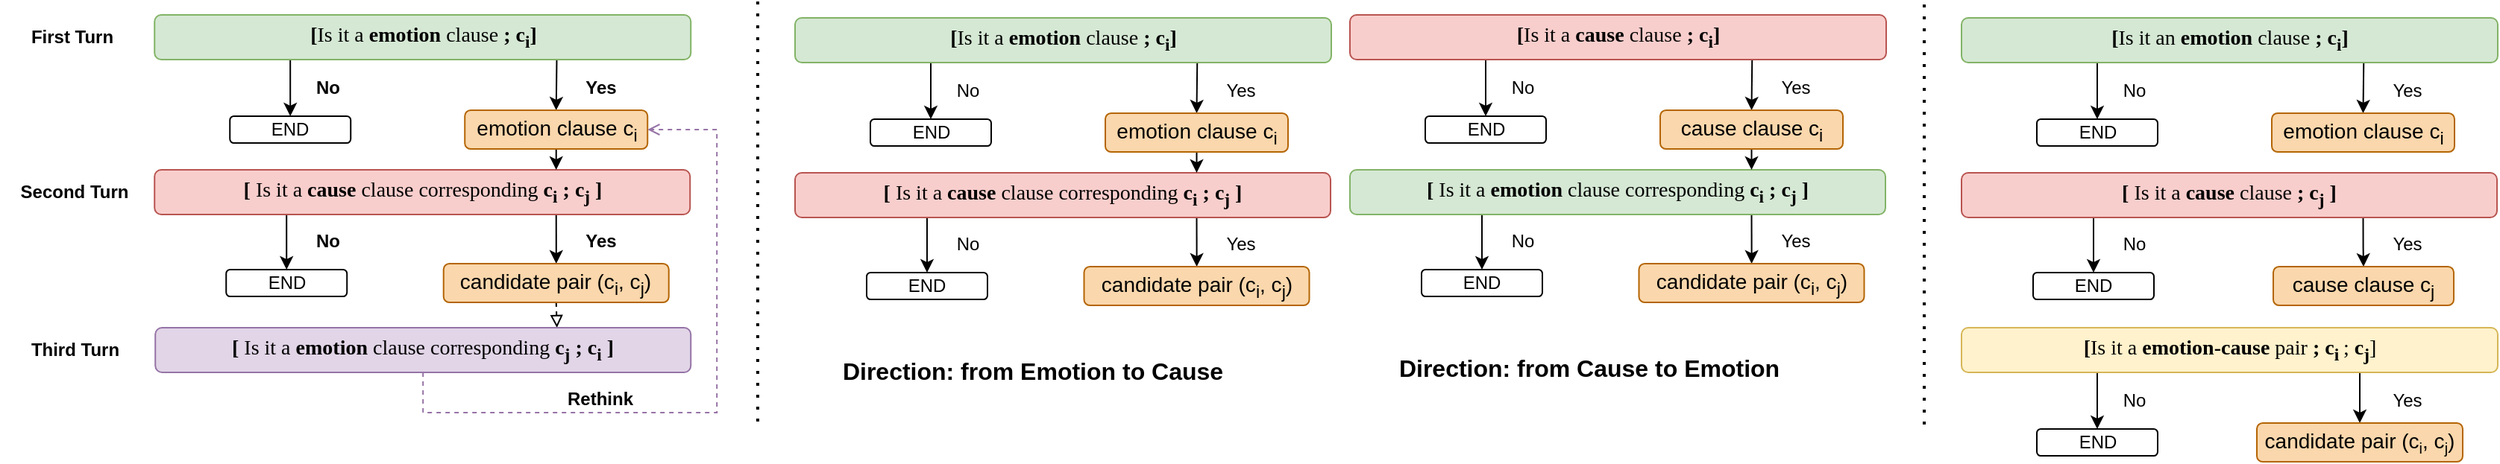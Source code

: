 <mxfile version="14.9.3" type="github">
  <diagram id="mBf7XqMYEkYWZMNUttf4" name="Page-1">
    <mxGraphModel dx="1056" dy="576" grid="0" gridSize="10" guides="1" tooltips="1" connect="1" arrows="1" fold="1" page="1" pageScale="1" pageWidth="1700" pageHeight="330" math="0" shadow="0">
      <root>
        <mxCell id="0" />
        <mxCell id="1" parent="0" />
        <mxCell id="mlQqfWyMBUNmMCPU1aK_-23" style="edgeStyle=orthogonalEdgeStyle;rounded=0;orthogonalLoop=1;jettySize=auto;html=1;exitX=0.25;exitY=1;exitDx=0;exitDy=0;entryX=0.5;entryY=0;entryDx=0;entryDy=0;" parent="1" source="mlQqfWyMBUNmMCPU1aK_-25" target="mlQqfWyMBUNmMCPU1aK_-26" edge="1">
          <mxGeometry relative="1" as="geometry" />
        </mxCell>
        <mxCell id="mlQqfWyMBUNmMCPU1aK_-24" style="edgeStyle=orthogonalEdgeStyle;rounded=0;orthogonalLoop=1;jettySize=auto;html=1;exitX=0.75;exitY=1;exitDx=0;exitDy=0;entryX=0.5;entryY=0;entryDx=0;entryDy=0;" parent="1" source="mlQqfWyMBUNmMCPU1aK_-25" target="mlQqfWyMBUNmMCPU1aK_-31" edge="1">
          <mxGeometry relative="1" as="geometry" />
        </mxCell>
        <mxCell id="mlQqfWyMBUNmMCPU1aK_-25" value="&lt;font style=&quot;font-size: 14px&quot;&gt;&lt;font face=&quot;Verdana&quot;&gt;&lt;b&gt;[&lt;/b&gt;&lt;/font&gt;&lt;span style=&quot;font-family: &amp;#34;verdana&amp;#34;&quot;&gt;Is it a&amp;nbsp;&lt;/span&gt;&lt;b style=&quot;font-family: &amp;#34;verdana&amp;#34;&quot;&gt;emotion&lt;/b&gt;&lt;span style=&quot;font-family: &amp;#34;verdana&amp;#34;&quot;&gt;&amp;nbsp;clause&amp;nbsp;&lt;/span&gt;&lt;b style=&quot;font-family: &amp;#34;verdana&amp;#34;&quot;&gt;;&lt;/b&gt;&lt;span style=&quot;font-family: &amp;#34;verdana&amp;#34;&quot;&gt;&amp;nbsp;&lt;b&gt;c&lt;sub&gt;i&lt;/sub&gt;]&lt;/b&gt;&lt;/span&gt;&lt;/font&gt;" style="rounded=1;whiteSpace=wrap;html=1;fillColor=#d5e8d4;strokeColor=#82b366;" parent="1" vertex="1">
          <mxGeometry x="533" y="20" width="359.5" height="30" as="geometry" />
        </mxCell>
        <mxCell id="mlQqfWyMBUNmMCPU1aK_-26" value="END" style="rounded=1;whiteSpace=wrap;html=1;" parent="1" vertex="1">
          <mxGeometry x="583.5" y="88" width="81" height="18" as="geometry" />
        </mxCell>
        <mxCell id="mlQqfWyMBUNmMCPU1aK_-27" style="edgeStyle=orthogonalEdgeStyle;rounded=0;orthogonalLoop=1;jettySize=auto;html=1;exitX=0.25;exitY=1;exitDx=0;exitDy=0;entryX=0.5;entryY=0;entryDx=0;entryDy=0;" parent="1" source="mlQqfWyMBUNmMCPU1aK_-29" target="mlQqfWyMBUNmMCPU1aK_-32" edge="1">
          <mxGeometry relative="1" as="geometry" />
        </mxCell>
        <mxCell id="mlQqfWyMBUNmMCPU1aK_-28" style="edgeStyle=orthogonalEdgeStyle;rounded=0;orthogonalLoop=1;jettySize=auto;html=1;exitX=0.75;exitY=1;exitDx=0;exitDy=0;" parent="1" source="mlQqfWyMBUNmMCPU1aK_-29" target="mlQqfWyMBUNmMCPU1aK_-34" edge="1">
          <mxGeometry relative="1" as="geometry" />
        </mxCell>
        <mxCell id="mlQqfWyMBUNmMCPU1aK_-29" value="&lt;font style=&quot;font-size: 14px&quot; face=&quot;Verdana&quot;&gt;&lt;b&gt;[&lt;/b&gt; Is it a &lt;b&gt;cause&lt;/b&gt; clause corresponding &lt;b&gt;c&lt;sub&gt;i&lt;/sub&gt;&lt;/b&gt; &lt;b&gt;;&lt;/b&gt; &lt;b&gt;c&lt;sub&gt;j&lt;/sub&gt;&amp;nbsp;]&lt;/b&gt;&lt;/font&gt;" style="rounded=1;whiteSpace=wrap;html=1;fillColor=#f8cecc;strokeColor=#b85450;" parent="1" vertex="1">
          <mxGeometry x="533" y="124" width="359" height="30" as="geometry" />
        </mxCell>
        <mxCell id="mlQqfWyMBUNmMCPU1aK_-30" style="edgeStyle=orthogonalEdgeStyle;rounded=0;orthogonalLoop=1;jettySize=auto;html=1;exitX=0.5;exitY=1;exitDx=0;exitDy=0;entryX=0.75;entryY=0;entryDx=0;entryDy=0;" parent="1" source="mlQqfWyMBUNmMCPU1aK_-31" target="mlQqfWyMBUNmMCPU1aK_-29" edge="1">
          <mxGeometry relative="1" as="geometry" />
        </mxCell>
        <mxCell id="mlQqfWyMBUNmMCPU1aK_-31" value="&lt;font style=&quot;font-size: 14px&quot;&gt;emotion clause c&lt;sub&gt;i&lt;/sub&gt;&lt;/font&gt;" style="rounded=1;whiteSpace=wrap;html=1;fillColor=#fad7ac;strokeColor=#b46504;" parent="1" vertex="1">
          <mxGeometry x="741" y="84" width="122.5" height="26" as="geometry" />
        </mxCell>
        <mxCell id="mlQqfWyMBUNmMCPU1aK_-32" value="END" style="rounded=1;whiteSpace=wrap;html=1;" parent="1" vertex="1">
          <mxGeometry x="581" y="191" width="81" height="18" as="geometry" />
        </mxCell>
        <mxCell id="mlQqfWyMBUNmMCPU1aK_-34" value="&lt;font style=&quot;font-size: 14px&quot;&gt;candidate pair (c&lt;sub&gt;i&lt;/sub&gt;, c&lt;sub&gt;j&lt;/sub&gt;)&lt;/font&gt;" style="rounded=1;whiteSpace=wrap;html=1;fillColor=#fad7ac;strokeColor=#b46504;" parent="1" vertex="1">
          <mxGeometry x="726.75" y="187" width="151" height="26" as="geometry" />
        </mxCell>
        <mxCell id="mlQqfWyMBUNmMCPU1aK_-40" value="No" style="text;html=1;strokeColor=none;fillColor=none;align=center;verticalAlign=middle;whiteSpace=wrap;rounded=0;" parent="1" vertex="1">
          <mxGeometry x="629" y="162" width="40" height="20" as="geometry" />
        </mxCell>
        <mxCell id="mlQqfWyMBUNmMCPU1aK_-41" value="Yes" style="text;html=1;strokeColor=none;fillColor=none;align=center;verticalAlign=middle;whiteSpace=wrap;rounded=0;" parent="1" vertex="1">
          <mxGeometry x="812" y="162" width="40" height="20" as="geometry" />
        </mxCell>
        <mxCell id="mlQqfWyMBUNmMCPU1aK_-43" value="No" style="text;html=1;strokeColor=none;fillColor=none;align=center;verticalAlign=middle;whiteSpace=wrap;rounded=0;" parent="1" vertex="1">
          <mxGeometry x="629" y="59" width="40" height="20" as="geometry" />
        </mxCell>
        <mxCell id="mlQqfWyMBUNmMCPU1aK_-44" value="Yes" style="text;html=1;strokeColor=none;fillColor=none;align=center;verticalAlign=middle;whiteSpace=wrap;rounded=0;" parent="1" vertex="1">
          <mxGeometry x="812" y="59" width="40" height="20" as="geometry" />
        </mxCell>
        <mxCell id="mlQqfWyMBUNmMCPU1aK_-45" style="edgeStyle=orthogonalEdgeStyle;rounded=0;orthogonalLoop=1;jettySize=auto;html=1;exitX=0.25;exitY=1;exitDx=0;exitDy=0;entryX=0.5;entryY=0;entryDx=0;entryDy=0;" parent="1" source="mlQqfWyMBUNmMCPU1aK_-47" target="mlQqfWyMBUNmMCPU1aK_-48" edge="1">
          <mxGeometry relative="1" as="geometry" />
        </mxCell>
        <mxCell id="mlQqfWyMBUNmMCPU1aK_-46" style="edgeStyle=orthogonalEdgeStyle;rounded=0;orthogonalLoop=1;jettySize=auto;html=1;exitX=0.75;exitY=1;exitDx=0;exitDy=0;entryX=0.5;entryY=0;entryDx=0;entryDy=0;" parent="1" source="mlQqfWyMBUNmMCPU1aK_-47" target="mlQqfWyMBUNmMCPU1aK_-53" edge="1">
          <mxGeometry relative="1" as="geometry" />
        </mxCell>
        <mxCell id="mlQqfWyMBUNmMCPU1aK_-47" value="&lt;font style=&quot;font-size: 14px&quot;&gt;&lt;font face=&quot;Verdana&quot;&gt;&lt;b&gt;[&lt;/b&gt;&lt;/font&gt;&lt;span style=&quot;font-family: &amp;#34;verdana&amp;#34;&quot;&gt;Is it a&amp;nbsp;&lt;/span&gt;&lt;b style=&quot;font-family: &amp;#34;verdana&amp;#34;&quot;&gt;cause&lt;/b&gt;&lt;span style=&quot;font-family: &amp;#34;verdana&amp;#34;&quot;&gt;&amp;nbsp;clause&amp;nbsp;&lt;/span&gt;&lt;b style=&quot;font-family: &amp;#34;verdana&amp;#34;&quot;&gt;;&lt;/b&gt;&lt;span style=&quot;font-family: &amp;#34;verdana&amp;#34;&quot;&gt;&amp;nbsp;&lt;b&gt;c&lt;sub&gt;i&lt;/sub&gt;]&lt;/b&gt;&lt;/span&gt;&lt;/font&gt;" style="rounded=1;whiteSpace=wrap;html=1;fillColor=#f8cecc;strokeColor=#b85450;" parent="1" vertex="1">
          <mxGeometry x="905" y="18" width="359.5" height="30" as="geometry" />
        </mxCell>
        <mxCell id="mlQqfWyMBUNmMCPU1aK_-48" value="END" style="rounded=1;whiteSpace=wrap;html=1;" parent="1" vertex="1">
          <mxGeometry x="955.5" y="86" width="81" height="18" as="geometry" />
        </mxCell>
        <mxCell id="mlQqfWyMBUNmMCPU1aK_-49" style="edgeStyle=orthogonalEdgeStyle;rounded=0;orthogonalLoop=1;jettySize=auto;html=1;exitX=0.25;exitY=1;exitDx=0;exitDy=0;entryX=0.5;entryY=0;entryDx=0;entryDy=0;" parent="1" source="mlQqfWyMBUNmMCPU1aK_-51" target="mlQqfWyMBUNmMCPU1aK_-54" edge="1">
          <mxGeometry relative="1" as="geometry" />
        </mxCell>
        <mxCell id="mlQqfWyMBUNmMCPU1aK_-50" style="edgeStyle=orthogonalEdgeStyle;rounded=0;orthogonalLoop=1;jettySize=auto;html=1;exitX=0.75;exitY=1;exitDx=0;exitDy=0;" parent="1" source="mlQqfWyMBUNmMCPU1aK_-51" target="mlQqfWyMBUNmMCPU1aK_-55" edge="1">
          <mxGeometry relative="1" as="geometry" />
        </mxCell>
        <mxCell id="mlQqfWyMBUNmMCPU1aK_-51" value="&lt;font style=&quot;font-size: 14px&quot; face=&quot;Verdana&quot;&gt;&lt;b&gt;[&lt;/b&gt; Is it a &lt;b&gt;emotion&lt;/b&gt; clause corresponding &lt;b&gt;c&lt;sub&gt;i&lt;/sub&gt;&lt;/b&gt; &lt;b&gt;;&lt;/b&gt; &lt;b&gt;c&lt;sub&gt;j&lt;/sub&gt;&amp;nbsp;]&lt;/b&gt;&lt;/font&gt;" style="rounded=1;whiteSpace=wrap;html=1;fillColor=#d5e8d4;strokeColor=#82b366;" parent="1" vertex="1">
          <mxGeometry x="905" y="122" width="359" height="30" as="geometry" />
        </mxCell>
        <mxCell id="mlQqfWyMBUNmMCPU1aK_-52" style="edgeStyle=orthogonalEdgeStyle;rounded=0;orthogonalLoop=1;jettySize=auto;html=1;exitX=0.5;exitY=1;exitDx=0;exitDy=0;entryX=0.75;entryY=0;entryDx=0;entryDy=0;" parent="1" source="mlQqfWyMBUNmMCPU1aK_-53" target="mlQqfWyMBUNmMCPU1aK_-51" edge="1">
          <mxGeometry relative="1" as="geometry" />
        </mxCell>
        <mxCell id="mlQqfWyMBUNmMCPU1aK_-53" value="&lt;font style=&quot;font-size: 14px&quot;&gt;cause clause c&lt;sub&gt;i&lt;/sub&gt;&lt;/font&gt;" style="rounded=1;whiteSpace=wrap;html=1;fillColor=#fad7ac;strokeColor=#b46504;" parent="1" vertex="1">
          <mxGeometry x="1113" y="82" width="122.5" height="26" as="geometry" />
        </mxCell>
        <mxCell id="mlQqfWyMBUNmMCPU1aK_-54" value="END" style="rounded=1;whiteSpace=wrap;html=1;" parent="1" vertex="1">
          <mxGeometry x="953.0" y="189" width="81" height="18" as="geometry" />
        </mxCell>
        <mxCell id="mlQqfWyMBUNmMCPU1aK_-55" value="&lt;font style=&quot;font-size: 14px&quot;&gt;candidate pair (c&lt;sub&gt;i&lt;/sub&gt;, c&lt;sub&gt;j&lt;/sub&gt;)&lt;/font&gt;" style="rounded=1;whiteSpace=wrap;html=1;fillColor=#fad7ac;strokeColor=#b46504;" parent="1" vertex="1">
          <mxGeometry x="1098.75" y="185" width="151" height="26" as="geometry" />
        </mxCell>
        <mxCell id="mlQqfWyMBUNmMCPU1aK_-58" value="No" style="text;html=1;strokeColor=none;fillColor=none;align=center;verticalAlign=middle;whiteSpace=wrap;rounded=0;" parent="1" vertex="1">
          <mxGeometry x="1001.0" y="160" width="40" height="20" as="geometry" />
        </mxCell>
        <mxCell id="mlQqfWyMBUNmMCPU1aK_-59" value="Yes" style="text;html=1;strokeColor=none;fillColor=none;align=center;verticalAlign=middle;whiteSpace=wrap;rounded=0;" parent="1" vertex="1">
          <mxGeometry x="1184" y="160" width="40" height="20" as="geometry" />
        </mxCell>
        <mxCell id="mlQqfWyMBUNmMCPU1aK_-60" value="No" style="text;html=1;strokeColor=none;fillColor=none;align=center;verticalAlign=middle;whiteSpace=wrap;rounded=0;" parent="1" vertex="1">
          <mxGeometry x="1001.0" y="57" width="40" height="20" as="geometry" />
        </mxCell>
        <mxCell id="mlQqfWyMBUNmMCPU1aK_-61" value="Yes" style="text;html=1;strokeColor=none;fillColor=none;align=center;verticalAlign=middle;whiteSpace=wrap;rounded=0;" parent="1" vertex="1">
          <mxGeometry x="1184" y="57" width="40" height="20" as="geometry" />
        </mxCell>
        <mxCell id="mlQqfWyMBUNmMCPU1aK_-62" value="" style="endArrow=none;dashed=1;html=1;dashPattern=1 3;strokeWidth=2;" parent="1" edge="1">
          <mxGeometry width="50" height="50" relative="1" as="geometry">
            <mxPoint x="508" y="9" as="sourcePoint" />
            <mxPoint x="508" y="292" as="targetPoint" />
          </mxGeometry>
        </mxCell>
        <mxCell id="p34tNjYk5PUZNEn6N0vp-2" value="&lt;font size=&quot;1&quot;&gt;&lt;b style=&quot;font-size: 16px&quot;&gt;Direction: from Emotion to Cause&lt;/b&gt;&lt;/font&gt;" style="text;html=1;strokeColor=none;fillColor=none;align=center;verticalAlign=middle;whiteSpace=wrap;rounded=0;" vertex="1" parent="1">
          <mxGeometry x="557" y="235" width="270.5" height="44" as="geometry" />
        </mxCell>
        <mxCell id="p34tNjYk5PUZNEn6N0vp-3" value="&lt;font size=&quot;1&quot;&gt;&lt;b style=&quot;font-size: 16px&quot;&gt;Direction: from Cause to Emotion&lt;/b&gt;&lt;/font&gt;" style="text;html=1;strokeColor=none;fillColor=none;align=center;verticalAlign=middle;whiteSpace=wrap;rounded=0;" vertex="1" parent="1">
          <mxGeometry x="931" y="233" width="268.5" height="44" as="geometry" />
        </mxCell>
        <mxCell id="p34tNjYk5PUZNEn6N0vp-4" style="edgeStyle=orthogonalEdgeStyle;rounded=0;orthogonalLoop=1;jettySize=auto;html=1;exitX=0.25;exitY=1;exitDx=0;exitDy=0;entryX=0.5;entryY=0;entryDx=0;entryDy=0;" edge="1" parent="1" source="p34tNjYk5PUZNEn6N0vp-6" target="p34tNjYk5PUZNEn6N0vp-7">
          <mxGeometry relative="1" as="geometry" />
        </mxCell>
        <mxCell id="p34tNjYk5PUZNEn6N0vp-5" style="edgeStyle=orthogonalEdgeStyle;rounded=0;orthogonalLoop=1;jettySize=auto;html=1;exitX=0.75;exitY=1;exitDx=0;exitDy=0;entryX=0.5;entryY=0;entryDx=0;entryDy=0;" edge="1" parent="1" source="p34tNjYk5PUZNEn6N0vp-6" target="p34tNjYk5PUZNEn6N0vp-12">
          <mxGeometry relative="1" as="geometry" />
        </mxCell>
        <mxCell id="p34tNjYk5PUZNEn6N0vp-6" value="&lt;font style=&quot;font-size: 14px&quot;&gt;&lt;font face=&quot;Verdana&quot;&gt;&lt;b&gt;[&lt;/b&gt;&lt;/font&gt;&lt;span style=&quot;font-family: &amp;#34;verdana&amp;#34;&quot;&gt;Is it a&amp;nbsp;&lt;/span&gt;&lt;b style=&quot;font-family: &amp;#34;verdana&amp;#34;&quot;&gt;emotion&lt;/b&gt;&lt;span style=&quot;font-family: &amp;#34;verdana&amp;#34;&quot;&gt;&amp;nbsp;clause&amp;nbsp;&lt;/span&gt;&lt;b style=&quot;font-family: &amp;#34;verdana&amp;#34;&quot;&gt;;&lt;/b&gt;&lt;span style=&quot;font-family: &amp;#34;verdana&amp;#34;&quot;&gt;&amp;nbsp;&lt;b&gt;c&lt;sub&gt;i&lt;/sub&gt;]&lt;/b&gt;&lt;/span&gt;&lt;/font&gt;" style="rounded=1;whiteSpace=wrap;html=1;fillColor=#d5e8d4;strokeColor=#82b366;" vertex="1" parent="1">
          <mxGeometry x="103.62" y="18" width="359.5" height="30" as="geometry" />
        </mxCell>
        <mxCell id="p34tNjYk5PUZNEn6N0vp-7" value="END" style="rounded=1;whiteSpace=wrap;html=1;" vertex="1" parent="1">
          <mxGeometry x="154.12" y="86" width="81" height="18" as="geometry" />
        </mxCell>
        <mxCell id="p34tNjYk5PUZNEn6N0vp-8" style="edgeStyle=orthogonalEdgeStyle;rounded=0;orthogonalLoop=1;jettySize=auto;html=1;exitX=0.25;exitY=1;exitDx=0;exitDy=0;entryX=0.5;entryY=0;entryDx=0;entryDy=0;" edge="1" parent="1" source="p34tNjYk5PUZNEn6N0vp-10" target="p34tNjYk5PUZNEn6N0vp-13">
          <mxGeometry relative="1" as="geometry" />
        </mxCell>
        <mxCell id="p34tNjYk5PUZNEn6N0vp-9" style="edgeStyle=orthogonalEdgeStyle;rounded=0;orthogonalLoop=1;jettySize=auto;html=1;exitX=0.75;exitY=1;exitDx=0;exitDy=0;" edge="1" parent="1" source="p34tNjYk5PUZNEn6N0vp-10" target="p34tNjYk5PUZNEn6N0vp-15">
          <mxGeometry relative="1" as="geometry" />
        </mxCell>
        <mxCell id="p34tNjYk5PUZNEn6N0vp-10" value="&lt;font style=&quot;font-size: 14px&quot; face=&quot;Verdana&quot;&gt;&lt;b&gt;[&lt;/b&gt; Is it a &lt;b&gt;cause&lt;/b&gt; clause corresponding &lt;b&gt;c&lt;sub&gt;i&lt;/sub&gt;&lt;/b&gt; &lt;b&gt;;&lt;/b&gt; &lt;b&gt;c&lt;sub&gt;j&lt;/sub&gt;&amp;nbsp;]&lt;/b&gt;&lt;/font&gt;" style="rounded=1;whiteSpace=wrap;html=1;fillColor=#f8cecc;strokeColor=#b85450;" vertex="1" parent="1">
          <mxGeometry x="103.62" y="122" width="359" height="30" as="geometry" />
        </mxCell>
        <mxCell id="p34tNjYk5PUZNEn6N0vp-11" style="edgeStyle=orthogonalEdgeStyle;rounded=0;orthogonalLoop=1;jettySize=auto;html=1;exitX=0.5;exitY=1;exitDx=0;exitDy=0;entryX=0.75;entryY=0;entryDx=0;entryDy=0;" edge="1" parent="1" source="p34tNjYk5PUZNEn6N0vp-12" target="p34tNjYk5PUZNEn6N0vp-10">
          <mxGeometry relative="1" as="geometry" />
        </mxCell>
        <mxCell id="p34tNjYk5PUZNEn6N0vp-12" value="&lt;font style=&quot;font-size: 14px&quot;&gt;emotion clause c&lt;sub&gt;i&lt;/sub&gt;&lt;/font&gt;" style="rounded=1;whiteSpace=wrap;html=1;fillColor=#fad7ac;strokeColor=#b46504;" vertex="1" parent="1">
          <mxGeometry x="311.62" y="82" width="122.5" height="26" as="geometry" />
        </mxCell>
        <mxCell id="p34tNjYk5PUZNEn6N0vp-13" value="END" style="rounded=1;whiteSpace=wrap;html=1;" vertex="1" parent="1">
          <mxGeometry x="151.62" y="189" width="81" height="18" as="geometry" />
        </mxCell>
        <mxCell id="p34tNjYk5PUZNEn6N0vp-14" style="edgeStyle=orthogonalEdgeStyle;rounded=0;orthogonalLoop=1;jettySize=auto;html=1;exitX=0.5;exitY=1;exitDx=0;exitDy=0;entryX=0.75;entryY=0;entryDx=0;entryDy=0;dashed=1;endArrow=block;endFill=0;" edge="1" parent="1" source="p34tNjYk5PUZNEn6N0vp-15" target="p34tNjYk5PUZNEn6N0vp-17">
          <mxGeometry relative="1" as="geometry" />
        </mxCell>
        <mxCell id="p34tNjYk5PUZNEn6N0vp-15" value="&lt;font style=&quot;font-size: 14px&quot;&gt;candidate pair (c&lt;sub&gt;i&lt;/sub&gt;, c&lt;sub&gt;j&lt;/sub&gt;)&lt;/font&gt;" style="rounded=1;whiteSpace=wrap;html=1;fillColor=#fad7ac;strokeColor=#b46504;" vertex="1" parent="1">
          <mxGeometry x="297.37" y="185" width="151" height="26" as="geometry" />
        </mxCell>
        <mxCell id="p34tNjYk5PUZNEn6N0vp-16" style="edgeStyle=orthogonalEdgeStyle;rounded=0;orthogonalLoop=1;jettySize=auto;html=1;entryX=1;entryY=0.5;entryDx=0;entryDy=0;dashed=1;endArrow=open;endFill=0;fillColor=#e1d5e7;strokeColor=#9673a6;" edge="1" parent="1" source="p34tNjYk5PUZNEn6N0vp-17" target="p34tNjYk5PUZNEn6N0vp-12">
          <mxGeometry relative="1" as="geometry">
            <Array as="points">
              <mxPoint x="283.62" y="285" />
              <mxPoint x="480.62" y="285" />
              <mxPoint x="480.62" y="95" />
            </Array>
          </mxGeometry>
        </mxCell>
        <mxCell id="p34tNjYk5PUZNEn6N0vp-17" value="&lt;font style=&quot;font-size: 14px&quot; face=&quot;Verdana&quot;&gt;&lt;b&gt;[&lt;/b&gt; Is it a &lt;b&gt;emotion&lt;/b&gt; clause corresponding &lt;b&gt;c&lt;sub&gt;j&lt;/sub&gt;&lt;/b&gt;&amp;nbsp;&lt;b&gt;;&lt;/b&gt; &lt;b&gt;c&lt;sub&gt;i&lt;/sub&gt;&amp;nbsp;]&lt;/b&gt;&lt;/font&gt;" style="rounded=1;whiteSpace=wrap;html=1;fillColor=#e1d5e7;strokeColor=#9673a6;" vertex="1" parent="1">
          <mxGeometry x="104.12" y="228" width="359" height="30" as="geometry" />
        </mxCell>
        <mxCell id="p34tNjYk5PUZNEn6N0vp-18" value="&lt;b&gt;First Turn&lt;/b&gt;" style="text;html=1;strokeColor=none;fillColor=none;align=center;verticalAlign=middle;whiteSpace=wrap;rounded=0;" vertex="1" parent="1">
          <mxGeometry x="0.25" y="23" width="97" height="20" as="geometry" />
        </mxCell>
        <mxCell id="p34tNjYk5PUZNEn6N0vp-19" value="&lt;b&gt;Second Turn&lt;/b&gt;" style="text;html=1;strokeColor=none;fillColor=none;align=center;verticalAlign=middle;whiteSpace=wrap;rounded=0;" vertex="1" parent="1">
          <mxGeometry y="127" width="100.25" height="20" as="geometry" />
        </mxCell>
        <mxCell id="p34tNjYk5PUZNEn6N0vp-20" value="&lt;b&gt;Third Turn&lt;/b&gt;" style="text;html=1;strokeColor=none;fillColor=none;align=center;verticalAlign=middle;whiteSpace=wrap;rounded=0;" vertex="1" parent="1">
          <mxGeometry x="0.87" y="233" width="98.5" height="20" as="geometry" />
        </mxCell>
        <mxCell id="p34tNjYk5PUZNEn6N0vp-21" value="&lt;b&gt;No&lt;/b&gt;" style="text;html=1;strokeColor=none;fillColor=none;align=center;verticalAlign=middle;whiteSpace=wrap;rounded=0;" vertex="1" parent="1">
          <mxGeometry x="199.62" y="160" width="40" height="20" as="geometry" />
        </mxCell>
        <mxCell id="p34tNjYk5PUZNEn6N0vp-22" value="&lt;b&gt;Yes&lt;/b&gt;" style="text;html=1;strokeColor=none;fillColor=none;align=center;verticalAlign=middle;whiteSpace=wrap;rounded=0;" vertex="1" parent="1">
          <mxGeometry x="382.62" y="160" width="40" height="20" as="geometry" />
        </mxCell>
        <mxCell id="p34tNjYk5PUZNEn6N0vp-23" value="&lt;b&gt;Rethink&lt;/b&gt;" style="text;html=1;strokeColor=none;fillColor=none;align=center;verticalAlign=middle;whiteSpace=wrap;rounded=0;" vertex="1" parent="1">
          <mxGeometry x="375.25" y="266" width="54.75" height="20" as="geometry" />
        </mxCell>
        <mxCell id="p34tNjYk5PUZNEn6N0vp-24" value="&lt;b&gt;No&lt;/b&gt;" style="text;html=1;strokeColor=none;fillColor=none;align=center;verticalAlign=middle;whiteSpace=wrap;rounded=0;" vertex="1" parent="1">
          <mxGeometry x="199.62" y="57" width="40" height="20" as="geometry" />
        </mxCell>
        <mxCell id="p34tNjYk5PUZNEn6N0vp-25" value="&lt;b&gt;Yes&lt;/b&gt;" style="text;html=1;strokeColor=none;fillColor=none;align=center;verticalAlign=middle;whiteSpace=wrap;rounded=0;" vertex="1" parent="1">
          <mxGeometry x="382.62" y="57" width="40" height="20" as="geometry" />
        </mxCell>
        <mxCell id="p34tNjYk5PUZNEn6N0vp-26" style="edgeStyle=orthogonalEdgeStyle;rounded=0;orthogonalLoop=1;jettySize=auto;html=1;exitX=0.25;exitY=1;exitDx=0;exitDy=0;entryX=0.5;entryY=0;entryDx=0;entryDy=0;" edge="1" parent="1" source="p34tNjYk5PUZNEn6N0vp-28" target="p34tNjYk5PUZNEn6N0vp-29">
          <mxGeometry relative="1" as="geometry" />
        </mxCell>
        <mxCell id="p34tNjYk5PUZNEn6N0vp-27" style="edgeStyle=orthogonalEdgeStyle;rounded=0;orthogonalLoop=1;jettySize=auto;html=1;exitX=0.75;exitY=1;exitDx=0;exitDy=0;entryX=0.5;entryY=0;entryDx=0;entryDy=0;" edge="1" parent="1" source="p34tNjYk5PUZNEn6N0vp-28" target="p34tNjYk5PUZNEn6N0vp-34">
          <mxGeometry relative="1" as="geometry" />
        </mxCell>
        <mxCell id="p34tNjYk5PUZNEn6N0vp-28" value="&lt;font style=&quot;font-size: 14px&quot;&gt;&lt;font face=&quot;Verdana&quot;&gt;&lt;b&gt;[&lt;/b&gt;&lt;/font&gt;&lt;span style=&quot;font-family: &amp;#34;verdana&amp;#34;&quot;&gt;Is it a &lt;b&gt;emotion-cause&lt;/b&gt; pair&lt;/span&gt;&lt;span style=&quot;font-family: &amp;#34;verdana&amp;#34;&quot;&gt;&amp;nbsp;&lt;/span&gt;&lt;b style=&quot;font-family: &amp;#34;verdana&amp;#34;&quot;&gt;;&lt;/b&gt;&lt;span style=&quot;font-family: &amp;#34;verdana&amp;#34;&quot;&gt;&amp;nbsp;&lt;b&gt;c&lt;/b&gt;&lt;sub style=&quot;font-weight: bold&quot;&gt;i &lt;/sub&gt;; &lt;b&gt;c&lt;sub&gt;j&lt;/sub&gt;&lt;/b&gt;]&lt;/span&gt;&lt;/font&gt;" style="rounded=1;whiteSpace=wrap;html=1;fillColor=#fff2cc;strokeColor=#d6b656;" vertex="1" parent="1">
          <mxGeometry x="1315" y="228" width="359.5" height="30" as="geometry" />
        </mxCell>
        <mxCell id="p34tNjYk5PUZNEn6N0vp-29" value="END" style="rounded=1;whiteSpace=wrap;html=1;" vertex="1" parent="1">
          <mxGeometry x="1365.5" y="296" width="81" height="18" as="geometry" />
        </mxCell>
        <mxCell id="p34tNjYk5PUZNEn6N0vp-34" value="&lt;span style=&quot;font-size: 14px&quot;&gt;candidate pair (c&lt;/span&gt;&lt;sub&gt;i&lt;/sub&gt;&lt;span style=&quot;font-size: 14px&quot;&gt;, c&lt;/span&gt;&lt;sub&gt;j&lt;/sub&gt;&lt;span style=&quot;font-size: 14px&quot;&gt;)&lt;/span&gt;" style="rounded=1;whiteSpace=wrap;html=1;fillColor=#fad7ac;strokeColor=#b46504;" vertex="1" parent="1">
          <mxGeometry x="1513" y="292" width="138" height="26" as="geometry" />
        </mxCell>
        <mxCell id="p34tNjYk5PUZNEn6N0vp-39" value="No" style="text;html=1;strokeColor=none;fillColor=none;align=center;verticalAlign=middle;whiteSpace=wrap;rounded=0;" vertex="1" parent="1">
          <mxGeometry x="1411" y="267" width="40" height="20" as="geometry" />
        </mxCell>
        <mxCell id="p34tNjYk5PUZNEn6N0vp-40" value="Yes" style="text;html=1;strokeColor=none;fillColor=none;align=center;verticalAlign=middle;whiteSpace=wrap;rounded=0;" vertex="1" parent="1">
          <mxGeometry x="1594" y="267" width="40" height="20" as="geometry" />
        </mxCell>
        <mxCell id="p34tNjYk5PUZNEn6N0vp-42" value="" style="endArrow=none;dashed=1;html=1;dashPattern=1 3;strokeWidth=2;" edge="1" parent="1">
          <mxGeometry width="50" height="50" relative="1" as="geometry">
            <mxPoint x="1290" y="11" as="sourcePoint" />
            <mxPoint x="1290" y="294" as="targetPoint" />
          </mxGeometry>
        </mxCell>
        <mxCell id="p34tNjYk5PUZNEn6N0vp-44" style="edgeStyle=orthogonalEdgeStyle;rounded=0;orthogonalLoop=1;jettySize=auto;html=1;exitX=0.25;exitY=1;exitDx=0;exitDy=0;entryX=0.5;entryY=0;entryDx=0;entryDy=0;" edge="1" parent="1" source="p34tNjYk5PUZNEn6N0vp-46" target="p34tNjYk5PUZNEn6N0vp-47">
          <mxGeometry relative="1" as="geometry" />
        </mxCell>
        <mxCell id="p34tNjYk5PUZNEn6N0vp-45" style="edgeStyle=orthogonalEdgeStyle;rounded=0;orthogonalLoop=1;jettySize=auto;html=1;exitX=0.75;exitY=1;exitDx=0;exitDy=0;entryX=0.5;entryY=0;entryDx=0;entryDy=0;" edge="1" parent="1" source="p34tNjYk5PUZNEn6N0vp-46" target="p34tNjYk5PUZNEn6N0vp-52">
          <mxGeometry relative="1" as="geometry" />
        </mxCell>
        <mxCell id="p34tNjYk5PUZNEn6N0vp-46" value="&lt;font style=&quot;font-size: 14px&quot;&gt;&lt;font face=&quot;Verdana&quot;&gt;&lt;b&gt;[&lt;/b&gt;&lt;/font&gt;&lt;span style=&quot;font-family: &amp;#34;verdana&amp;#34;&quot;&gt;Is it an&amp;nbsp;&lt;b&gt;emotion&lt;/b&gt;&lt;/span&gt;&lt;span style=&quot;font-family: &amp;#34;verdana&amp;#34;&quot;&gt;&amp;nbsp;clause&amp;nbsp;&lt;/span&gt;&lt;b style=&quot;font-family: &amp;#34;verdana&amp;#34;&quot;&gt;;&lt;/b&gt;&lt;span style=&quot;font-family: &amp;#34;verdana&amp;#34;&quot;&gt;&amp;nbsp;&lt;b&gt;c&lt;sub&gt;i&lt;/sub&gt;]&lt;/b&gt;&lt;/span&gt;&lt;/font&gt;" style="rounded=1;whiteSpace=wrap;html=1;fillColor=#d5e8d4;strokeColor=#82b366;" vertex="1" parent="1">
          <mxGeometry x="1315" y="20" width="359.5" height="30" as="geometry" />
        </mxCell>
        <mxCell id="p34tNjYk5PUZNEn6N0vp-47" value="END" style="rounded=1;whiteSpace=wrap;html=1;" vertex="1" parent="1">
          <mxGeometry x="1365.5" y="88" width="81" height="18" as="geometry" />
        </mxCell>
        <mxCell id="p34tNjYk5PUZNEn6N0vp-48" style="edgeStyle=orthogonalEdgeStyle;rounded=0;orthogonalLoop=1;jettySize=auto;html=1;exitX=0.25;exitY=1;exitDx=0;exitDy=0;entryX=0.5;entryY=0;entryDx=0;entryDy=0;" edge="1" parent="1" source="p34tNjYk5PUZNEn6N0vp-50" target="p34tNjYk5PUZNEn6N0vp-53">
          <mxGeometry relative="1" as="geometry" />
        </mxCell>
        <mxCell id="p34tNjYk5PUZNEn6N0vp-49" style="edgeStyle=orthogonalEdgeStyle;rounded=0;orthogonalLoop=1;jettySize=auto;html=1;exitX=0.75;exitY=1;exitDx=0;exitDy=0;" edge="1" parent="1" source="p34tNjYk5PUZNEn6N0vp-50" target="p34tNjYk5PUZNEn6N0vp-54">
          <mxGeometry relative="1" as="geometry" />
        </mxCell>
        <mxCell id="p34tNjYk5PUZNEn6N0vp-50" value="&lt;font style=&quot;font-size: 14px&quot; face=&quot;Verdana&quot;&gt;&lt;b&gt;[&lt;/b&gt; Is it a &lt;b&gt;cause&lt;/b&gt;&amp;nbsp;clause&amp;nbsp;&lt;b&gt;;&lt;/b&gt; &lt;b&gt;c&lt;sub&gt;j&lt;/sub&gt;&amp;nbsp;]&lt;/b&gt;&lt;/font&gt;" style="rounded=1;whiteSpace=wrap;html=1;fillColor=#f8cecc;strokeColor=#b85450;" vertex="1" parent="1">
          <mxGeometry x="1315" y="124" width="359" height="30" as="geometry" />
        </mxCell>
        <mxCell id="p34tNjYk5PUZNEn6N0vp-52" value="&lt;font style=&quot;font-size: 14px&quot;&gt;emotion clause c&lt;sub&gt;i&lt;/sub&gt;&lt;/font&gt;" style="rounded=1;whiteSpace=wrap;html=1;fillColor=#fad7ac;strokeColor=#b46504;" vertex="1" parent="1">
          <mxGeometry x="1523" y="84" width="122.5" height="26" as="geometry" />
        </mxCell>
        <mxCell id="p34tNjYk5PUZNEn6N0vp-53" value="END" style="rounded=1;whiteSpace=wrap;html=1;" vertex="1" parent="1">
          <mxGeometry x="1363" y="191" width="81" height="18" as="geometry" />
        </mxCell>
        <mxCell id="p34tNjYk5PUZNEn6N0vp-54" value="&lt;span style=&quot;font-size: 14px&quot;&gt;cause clause c&lt;sub&gt;j&lt;/sub&gt;&lt;/span&gt;" style="rounded=1;whiteSpace=wrap;html=1;fillColor=#fad7ac;strokeColor=#b46504;" vertex="1" parent="1">
          <mxGeometry x="1524" y="187" width="121" height="26" as="geometry" />
        </mxCell>
        <mxCell id="p34tNjYk5PUZNEn6N0vp-55" value="No" style="text;html=1;strokeColor=none;fillColor=none;align=center;verticalAlign=middle;whiteSpace=wrap;rounded=0;" vertex="1" parent="1">
          <mxGeometry x="1411" y="162" width="40" height="20" as="geometry" />
        </mxCell>
        <mxCell id="p34tNjYk5PUZNEn6N0vp-56" value="Yes" style="text;html=1;strokeColor=none;fillColor=none;align=center;verticalAlign=middle;whiteSpace=wrap;rounded=0;" vertex="1" parent="1">
          <mxGeometry x="1594" y="162" width="40" height="20" as="geometry" />
        </mxCell>
        <mxCell id="p34tNjYk5PUZNEn6N0vp-57" value="No" style="text;html=1;strokeColor=none;fillColor=none;align=center;verticalAlign=middle;whiteSpace=wrap;rounded=0;" vertex="1" parent="1">
          <mxGeometry x="1411" y="59" width="40" height="20" as="geometry" />
        </mxCell>
        <mxCell id="p34tNjYk5PUZNEn6N0vp-58" value="Yes" style="text;html=1;strokeColor=none;fillColor=none;align=center;verticalAlign=middle;whiteSpace=wrap;rounded=0;" vertex="1" parent="1">
          <mxGeometry x="1594" y="59" width="40" height="20" as="geometry" />
        </mxCell>
      </root>
    </mxGraphModel>
  </diagram>
</mxfile>
